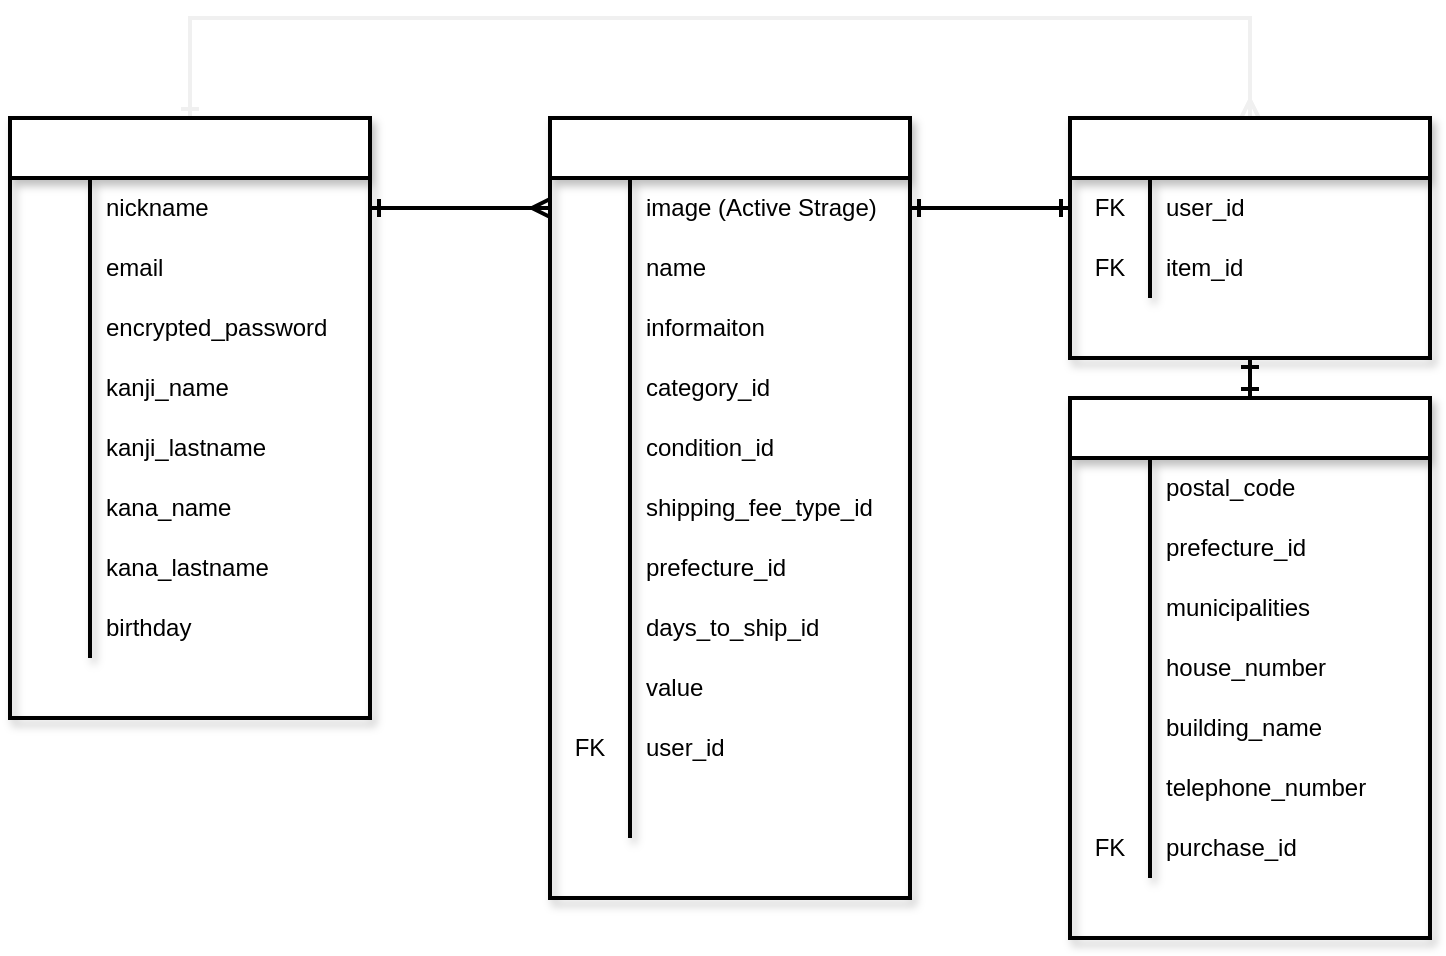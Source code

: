<mxfile version="13.10.0" type="embed" pages="2">
    <diagram id="eeo6MsX598e6cD8DwLgK" name="ページ1">
        <mxGraphModel dx="480" dy="655" grid="1" gridSize="10" guides="1" tooltips="1" connect="1" arrows="1" fold="1" page="1" pageScale="1" pageWidth="850" pageHeight="1100" math="0" shadow="0">
            <root>
                <mxCell id="0"/>
                <mxCell id="1" parent="0"/>
                <mxCell id="oDnXnmrruXlQeNwUfz4k-198" style="edgeStyle=orthogonalEdgeStyle;rounded=0;orthogonalLoop=1;jettySize=auto;html=1;startArrow=ERone;startFill=0;endArrow=ERmany;endFill=0;strokeColor=#f0f0f0;strokeWidth=2;fontColor=none;entryX=0.5;entryY=0;entryDx=0;entryDy=0;" parent="1" source="oDnXnmrruXlQeNwUfz4k-105" target="2" edge="1">
                    <mxGeometry relative="1" as="geometry">
                        <Array as="points">
                            <mxPoint x="170" y="180"/>
                            <mxPoint x="700" y="180"/>
                        </Array>
                        <mxPoint x="707" y="220" as="targetPoint"/>
                    </mxGeometry>
                </mxCell>
                <mxCell id="oDnXnmrruXlQeNwUfz4k-105" value="&lt;font color=&quot;#ffffff&quot;&gt;users&lt;/font&gt;" style="shape=table;html=1;whiteSpace=wrap;startSize=30;container=1;collapsible=0;childLayout=tableLayout;fixedRows=1;rowLines=0;fontStyle=1;align=center;shadow=1;strokeWidth=2;fontColor=none;" parent="1" vertex="1">
                    <mxGeometry x="80" y="230" width="180" height="300" as="geometry"/>
                </mxCell>
                <mxCell id="oDnXnmrruXlQeNwUfz4k-106" value="" style="shape=partialRectangle;html=1;whiteSpace=wrap;collapsible=0;dropTarget=0;pointerEvents=0;fillColor=none;top=0;left=0;bottom=1;right=0;points=[[0,0.5],[1,0.5]];portConstraint=eastwest;strokeColor=none;" parent="oDnXnmrruXlQeNwUfz4k-105" vertex="1">
                    <mxGeometry y="30" width="180" height="30" as="geometry"/>
                </mxCell>
                <mxCell id="oDnXnmrruXlQeNwUfz4k-107" value="" style="shape=partialRectangle;html=1;whiteSpace=wrap;connectable=0;fillColor=none;top=0;left=0;bottom=0;right=0;overflow=hidden;" parent="oDnXnmrruXlQeNwUfz4k-106" vertex="1">
                    <mxGeometry width="40" height="30" as="geometry"/>
                </mxCell>
                <mxCell id="oDnXnmrruXlQeNwUfz4k-108" value="nickname" style="shape=partialRectangle;html=1;whiteSpace=wrap;connectable=0;fillColor=none;top=0;left=0;bottom=0;right=0;align=left;spacingLeft=6;overflow=hidden;" parent="oDnXnmrruXlQeNwUfz4k-106" vertex="1">
                    <mxGeometry x="40" width="140" height="30" as="geometry"/>
                </mxCell>
                <mxCell id="oDnXnmrruXlQeNwUfz4k-109" value="" style="shape=partialRectangle;html=1;whiteSpace=wrap;collapsible=0;dropTarget=0;pointerEvents=0;fillColor=none;top=0;left=0;bottom=0;right=0;points=[[0,0.5],[1,0.5]];portConstraint=eastwest;" parent="oDnXnmrruXlQeNwUfz4k-105" vertex="1">
                    <mxGeometry y="60" width="180" height="30" as="geometry"/>
                </mxCell>
                <mxCell id="oDnXnmrruXlQeNwUfz4k-110" value="" style="shape=partialRectangle;html=1;whiteSpace=wrap;connectable=0;fillColor=none;top=0;left=0;bottom=0;right=0;overflow=hidden;" parent="oDnXnmrruXlQeNwUfz4k-109" vertex="1">
                    <mxGeometry width="40" height="30" as="geometry"/>
                </mxCell>
                <mxCell id="oDnXnmrruXlQeNwUfz4k-111" value="email" style="shape=partialRectangle;html=1;whiteSpace=wrap;connectable=0;fillColor=none;top=0;left=0;bottom=0;right=0;align=left;spacingLeft=6;overflow=hidden;" parent="oDnXnmrruXlQeNwUfz4k-109" vertex="1">
                    <mxGeometry x="40" width="140" height="30" as="geometry"/>
                </mxCell>
                <mxCell id="oDnXnmrruXlQeNwUfz4k-112" value="" style="shape=partialRectangle;html=1;whiteSpace=wrap;collapsible=0;dropTarget=0;pointerEvents=0;fillColor=none;top=0;left=0;bottom=0;right=0;points=[[0,0.5],[1,0.5]];portConstraint=eastwest;" parent="oDnXnmrruXlQeNwUfz4k-105" vertex="1">
                    <mxGeometry y="90" width="180" height="30" as="geometry"/>
                </mxCell>
                <mxCell id="oDnXnmrruXlQeNwUfz4k-113" value="" style="shape=partialRectangle;html=1;whiteSpace=wrap;connectable=0;fillColor=none;top=0;left=0;bottom=0;right=0;overflow=hidden;" parent="oDnXnmrruXlQeNwUfz4k-112" vertex="1">
                    <mxGeometry width="40" height="30" as="geometry"/>
                </mxCell>
                <mxCell id="oDnXnmrruXlQeNwUfz4k-114" value="encrypted_password" style="shape=partialRectangle;html=1;whiteSpace=wrap;connectable=0;fillColor=none;top=0;left=0;bottom=0;right=0;align=left;spacingLeft=6;overflow=hidden;" parent="oDnXnmrruXlQeNwUfz4k-112" vertex="1">
                    <mxGeometry x="40" width="140" height="30" as="geometry"/>
                </mxCell>
                <mxCell id="oDnXnmrruXlQeNwUfz4k-136" style="shape=partialRectangle;html=1;whiteSpace=wrap;collapsible=0;dropTarget=0;pointerEvents=0;fillColor=none;top=0;left=0;bottom=0;right=0;points=[[0,0.5],[1,0.5]];portConstraint=eastwest;" parent="oDnXnmrruXlQeNwUfz4k-105" vertex="1">
                    <mxGeometry y="120" width="180" height="30" as="geometry"/>
                </mxCell>
                <mxCell id="oDnXnmrruXlQeNwUfz4k-137" value="" style="shape=partialRectangle;html=1;whiteSpace=wrap;connectable=0;fillColor=none;top=0;left=0;bottom=0;right=0;overflow=hidden;" parent="oDnXnmrruXlQeNwUfz4k-136" vertex="1">
                    <mxGeometry width="40" height="30" as="geometry"/>
                </mxCell>
                <mxCell id="oDnXnmrruXlQeNwUfz4k-138" value="kanji_name" style="shape=partialRectangle;html=1;whiteSpace=wrap;connectable=0;fillColor=none;top=0;left=0;bottom=0;right=0;align=left;spacingLeft=6;overflow=hidden;" parent="oDnXnmrruXlQeNwUfz4k-136" vertex="1">
                    <mxGeometry x="40" width="140" height="30" as="geometry"/>
                </mxCell>
                <mxCell id="33" style="shape=partialRectangle;html=1;whiteSpace=wrap;collapsible=0;dropTarget=0;pointerEvents=0;fillColor=none;top=0;left=0;bottom=0;right=0;points=[[0,0.5],[1,0.5]];portConstraint=eastwest;" parent="oDnXnmrruXlQeNwUfz4k-105" vertex="1">
                    <mxGeometry y="150" width="180" height="30" as="geometry"/>
                </mxCell>
                <mxCell id="34" style="shape=partialRectangle;html=1;whiteSpace=wrap;connectable=0;fillColor=none;top=0;left=0;bottom=0;right=0;overflow=hidden;" parent="33" vertex="1">
                    <mxGeometry width="40" height="30" as="geometry"/>
                </mxCell>
                <mxCell id="35" value="kanji_lastname" style="shape=partialRectangle;html=1;whiteSpace=wrap;connectable=0;fillColor=none;top=0;left=0;bottom=0;right=0;align=left;spacingLeft=6;overflow=hidden;" parent="33" vertex="1">
                    <mxGeometry x="40" width="140" height="30" as="geometry"/>
                </mxCell>
                <mxCell id="oDnXnmrruXlQeNwUfz4k-142" style="shape=partialRectangle;html=1;whiteSpace=wrap;collapsible=0;dropTarget=0;pointerEvents=0;fillColor=none;top=0;left=0;bottom=0;right=0;points=[[0,0.5],[1,0.5]];portConstraint=eastwest;" parent="oDnXnmrruXlQeNwUfz4k-105" vertex="1">
                    <mxGeometry y="180" width="180" height="30" as="geometry"/>
                </mxCell>
                <mxCell id="oDnXnmrruXlQeNwUfz4k-143" style="shape=partialRectangle;html=1;whiteSpace=wrap;connectable=0;fillColor=none;top=0;left=0;bottom=0;right=0;overflow=hidden;" parent="oDnXnmrruXlQeNwUfz4k-142" vertex="1">
                    <mxGeometry width="40" height="30" as="geometry"/>
                </mxCell>
                <mxCell id="oDnXnmrruXlQeNwUfz4k-144" value="kana_name" style="shape=partialRectangle;html=1;whiteSpace=wrap;connectable=0;fillColor=none;top=0;left=0;bottom=0;right=0;align=left;spacingLeft=6;overflow=hidden;" parent="oDnXnmrruXlQeNwUfz4k-142" vertex="1">
                    <mxGeometry x="40" width="140" height="30" as="geometry"/>
                </mxCell>
                <mxCell id="36" style="shape=partialRectangle;html=1;whiteSpace=wrap;collapsible=0;dropTarget=0;pointerEvents=0;fillColor=none;top=0;left=0;bottom=0;right=0;points=[[0,0.5],[1,0.5]];portConstraint=eastwest;" parent="oDnXnmrruXlQeNwUfz4k-105" vertex="1">
                    <mxGeometry y="210" width="180" height="30" as="geometry"/>
                </mxCell>
                <mxCell id="37" style="shape=partialRectangle;html=1;whiteSpace=wrap;connectable=0;fillColor=none;top=0;left=0;bottom=0;right=0;overflow=hidden;" parent="36" vertex="1">
                    <mxGeometry width="40" height="30" as="geometry"/>
                </mxCell>
                <mxCell id="38" value="kana_lastname" style="shape=partialRectangle;html=1;whiteSpace=wrap;connectable=0;fillColor=none;top=0;left=0;bottom=0;right=0;align=left;spacingLeft=6;overflow=hidden;" parent="36" vertex="1">
                    <mxGeometry x="40" width="140" height="30" as="geometry"/>
                </mxCell>
                <mxCell id="oDnXnmrruXlQeNwUfz4k-139" style="shape=partialRectangle;html=1;whiteSpace=wrap;collapsible=0;dropTarget=0;pointerEvents=0;fillColor=none;top=0;left=0;bottom=0;right=0;points=[[0,0.5],[1,0.5]];portConstraint=eastwest;" parent="oDnXnmrruXlQeNwUfz4k-105" vertex="1">
                    <mxGeometry y="240" width="180" height="30" as="geometry"/>
                </mxCell>
                <mxCell id="oDnXnmrruXlQeNwUfz4k-140" style="shape=partialRectangle;html=1;whiteSpace=wrap;connectable=0;fillColor=none;top=0;left=0;bottom=0;right=0;overflow=hidden;" parent="oDnXnmrruXlQeNwUfz4k-139" vertex="1">
                    <mxGeometry width="40" height="30" as="geometry"/>
                </mxCell>
                <mxCell id="oDnXnmrruXlQeNwUfz4k-141" value="birthday" style="shape=partialRectangle;html=1;whiteSpace=wrap;connectable=0;fillColor=none;top=0;left=0;bottom=0;right=0;align=left;spacingLeft=6;overflow=hidden;" parent="oDnXnmrruXlQeNwUfz4k-139" vertex="1">
                    <mxGeometry x="40" width="140" height="30" as="geometry"/>
                </mxCell>
                <mxCell id="oDnXnmrruXlQeNwUfz4k-116" value="&lt;font color=&quot;#ffffff&quot;&gt;items&lt;br&gt;&lt;/font&gt;" style="shape=table;html=1;whiteSpace=wrap;startSize=30;container=1;collapsible=0;childLayout=tableLayout;fixedRows=1;rowLines=0;fontStyle=1;align=center;shadow=1;strokeWidth=2;fontColor=none;" parent="1" vertex="1">
                    <mxGeometry x="350" y="230" width="180" height="390" as="geometry"/>
                </mxCell>
                <mxCell id="oDnXnmrruXlQeNwUfz4k-117" value="" style="shape=partialRectangle;html=1;whiteSpace=wrap;collapsible=0;dropTarget=0;pointerEvents=0;fillColor=none;top=0;left=0;bottom=1;right=0;points=[[0,0.5],[1,0.5]];portConstraint=eastwest;strokeColor=none;" parent="oDnXnmrruXlQeNwUfz4k-116" vertex="1">
                    <mxGeometry y="30" width="180" height="30" as="geometry"/>
                </mxCell>
                <mxCell id="oDnXnmrruXlQeNwUfz4k-118" value="" style="shape=partialRectangle;html=1;whiteSpace=wrap;connectable=0;fillColor=none;top=0;left=0;bottom=0;right=0;overflow=hidden;" parent="oDnXnmrruXlQeNwUfz4k-117" vertex="1">
                    <mxGeometry width="40" height="30" as="geometry"/>
                </mxCell>
                <mxCell id="oDnXnmrruXlQeNwUfz4k-119" value="image (Active Strage)" style="shape=partialRectangle;html=1;whiteSpace=wrap;connectable=0;fillColor=none;top=0;left=0;bottom=0;right=0;align=left;spacingLeft=6;overflow=hidden;" parent="oDnXnmrruXlQeNwUfz4k-117" vertex="1">
                    <mxGeometry x="40" width="140" height="30" as="geometry"/>
                </mxCell>
                <mxCell id="oDnXnmrruXlQeNwUfz4k-120" value="" style="shape=partialRectangle;html=1;whiteSpace=wrap;collapsible=0;dropTarget=0;pointerEvents=0;fillColor=none;top=0;left=0;bottom=0;right=0;points=[[0,0.5],[1,0.5]];portConstraint=eastwest;" parent="oDnXnmrruXlQeNwUfz4k-116" vertex="1">
                    <mxGeometry y="60" width="180" height="30" as="geometry"/>
                </mxCell>
                <mxCell id="oDnXnmrruXlQeNwUfz4k-121" value="" style="shape=partialRectangle;html=1;whiteSpace=wrap;connectable=0;fillColor=none;top=0;left=0;bottom=0;right=0;overflow=hidden;" parent="oDnXnmrruXlQeNwUfz4k-120" vertex="1">
                    <mxGeometry width="40" height="30" as="geometry"/>
                </mxCell>
                <mxCell id="oDnXnmrruXlQeNwUfz4k-122" value="name" style="shape=partialRectangle;html=1;whiteSpace=wrap;connectable=0;fillColor=none;top=0;left=0;bottom=0;right=0;align=left;spacingLeft=6;overflow=hidden;" parent="oDnXnmrruXlQeNwUfz4k-120" vertex="1">
                    <mxGeometry x="40" width="140" height="30" as="geometry"/>
                </mxCell>
                <mxCell id="oDnXnmrruXlQeNwUfz4k-123" value="" style="shape=partialRectangle;html=1;whiteSpace=wrap;collapsible=0;dropTarget=0;pointerEvents=0;fillColor=none;top=0;left=0;bottom=0;right=0;points=[[0,0.5],[1,0.5]];portConstraint=eastwest;" parent="oDnXnmrruXlQeNwUfz4k-116" vertex="1">
                    <mxGeometry y="90" width="180" height="30" as="geometry"/>
                </mxCell>
                <mxCell id="oDnXnmrruXlQeNwUfz4k-124" value="" style="shape=partialRectangle;html=1;whiteSpace=wrap;connectable=0;fillColor=none;top=0;left=0;bottom=0;right=0;overflow=hidden;" parent="oDnXnmrruXlQeNwUfz4k-123" vertex="1">
                    <mxGeometry width="40" height="30" as="geometry"/>
                </mxCell>
                <mxCell id="oDnXnmrruXlQeNwUfz4k-125" value="informaiton" style="shape=partialRectangle;html=1;whiteSpace=wrap;connectable=0;fillColor=none;top=0;left=0;bottom=0;right=0;align=left;spacingLeft=6;overflow=hidden;" parent="oDnXnmrruXlQeNwUfz4k-123" vertex="1">
                    <mxGeometry x="40" width="140" height="30" as="geometry"/>
                </mxCell>
                <mxCell id="oDnXnmrruXlQeNwUfz4k-148" style="shape=partialRectangle;html=1;whiteSpace=wrap;collapsible=0;dropTarget=0;pointerEvents=0;fillColor=none;top=0;left=0;bottom=0;right=0;points=[[0,0.5],[1,0.5]];portConstraint=eastwest;" parent="oDnXnmrruXlQeNwUfz4k-116" vertex="1">
                    <mxGeometry y="120" width="180" height="30" as="geometry"/>
                </mxCell>
                <mxCell id="oDnXnmrruXlQeNwUfz4k-149" style="shape=partialRectangle;html=1;whiteSpace=wrap;connectable=0;fillColor=none;top=0;left=0;bottom=0;right=0;overflow=hidden;" parent="oDnXnmrruXlQeNwUfz4k-148" vertex="1">
                    <mxGeometry width="40" height="30" as="geometry"/>
                </mxCell>
                <mxCell id="oDnXnmrruXlQeNwUfz4k-150" value="category_id" style="shape=partialRectangle;html=1;whiteSpace=wrap;connectable=0;fillColor=none;top=0;left=0;bottom=0;right=0;align=left;spacingLeft=6;overflow=hidden;" parent="oDnXnmrruXlQeNwUfz4k-148" vertex="1">
                    <mxGeometry x="40" width="140" height="30" as="geometry"/>
                </mxCell>
                <mxCell id="oDnXnmrruXlQeNwUfz4k-151" style="shape=partialRectangle;html=1;whiteSpace=wrap;collapsible=0;dropTarget=0;pointerEvents=0;fillColor=none;top=0;left=0;bottom=0;right=0;points=[[0,0.5],[1,0.5]];portConstraint=eastwest;" parent="oDnXnmrruXlQeNwUfz4k-116" vertex="1">
                    <mxGeometry y="150" width="180" height="30" as="geometry"/>
                </mxCell>
                <mxCell id="oDnXnmrruXlQeNwUfz4k-152" style="shape=partialRectangle;html=1;whiteSpace=wrap;connectable=0;fillColor=none;top=0;left=0;bottom=0;right=0;overflow=hidden;" parent="oDnXnmrruXlQeNwUfz4k-151" vertex="1">
                    <mxGeometry width="40" height="30" as="geometry"/>
                </mxCell>
                <mxCell id="oDnXnmrruXlQeNwUfz4k-153" value="condition_id" style="shape=partialRectangle;html=1;whiteSpace=wrap;connectable=0;fillColor=none;top=0;left=0;bottom=0;right=0;align=left;spacingLeft=6;overflow=hidden;" parent="oDnXnmrruXlQeNwUfz4k-151" vertex="1">
                    <mxGeometry x="40" width="140" height="30" as="geometry"/>
                </mxCell>
                <mxCell id="oDnXnmrruXlQeNwUfz4k-154" style="shape=partialRectangle;html=1;whiteSpace=wrap;collapsible=0;dropTarget=0;pointerEvents=0;fillColor=none;top=0;left=0;bottom=0;right=0;points=[[0,0.5],[1,0.5]];portConstraint=eastwest;" parent="oDnXnmrruXlQeNwUfz4k-116" vertex="1">
                    <mxGeometry y="180" width="180" height="30" as="geometry"/>
                </mxCell>
                <mxCell id="oDnXnmrruXlQeNwUfz4k-155" style="shape=partialRectangle;html=1;whiteSpace=wrap;connectable=0;fillColor=none;top=0;left=0;bottom=0;right=0;overflow=hidden;" parent="oDnXnmrruXlQeNwUfz4k-154" vertex="1">
                    <mxGeometry width="40" height="30" as="geometry"/>
                </mxCell>
                <mxCell id="oDnXnmrruXlQeNwUfz4k-156" value="shipping_fee_type_id" style="shape=partialRectangle;html=1;whiteSpace=wrap;connectable=0;fillColor=none;top=0;left=0;bottom=0;right=0;align=left;spacingLeft=6;overflow=hidden;" parent="oDnXnmrruXlQeNwUfz4k-154" vertex="1">
                    <mxGeometry x="40" width="140" height="30" as="geometry"/>
                </mxCell>
                <mxCell id="oDnXnmrruXlQeNwUfz4k-157" style="shape=partialRectangle;html=1;whiteSpace=wrap;collapsible=0;dropTarget=0;pointerEvents=0;fillColor=none;top=0;left=0;bottom=0;right=0;points=[[0,0.5],[1,0.5]];portConstraint=eastwest;" parent="oDnXnmrruXlQeNwUfz4k-116" vertex="1">
                    <mxGeometry y="210" width="180" height="30" as="geometry"/>
                </mxCell>
                <mxCell id="oDnXnmrruXlQeNwUfz4k-158" style="shape=partialRectangle;html=1;whiteSpace=wrap;connectable=0;fillColor=none;top=0;left=0;bottom=0;right=0;overflow=hidden;" parent="oDnXnmrruXlQeNwUfz4k-157" vertex="1">
                    <mxGeometry width="40" height="30" as="geometry"/>
                </mxCell>
                <mxCell id="oDnXnmrruXlQeNwUfz4k-159" value="prefecture_id" style="shape=partialRectangle;html=1;whiteSpace=wrap;connectable=0;fillColor=none;top=0;left=0;bottom=0;right=0;align=left;spacingLeft=6;overflow=hidden;" parent="oDnXnmrruXlQeNwUfz4k-157" vertex="1">
                    <mxGeometry x="40" width="140" height="30" as="geometry"/>
                </mxCell>
                <mxCell id="oDnXnmrruXlQeNwUfz4k-160" style="shape=partialRectangle;html=1;whiteSpace=wrap;collapsible=0;dropTarget=0;pointerEvents=0;fillColor=none;top=0;left=0;bottom=0;right=0;points=[[0,0.5],[1,0.5]];portConstraint=eastwest;" parent="oDnXnmrruXlQeNwUfz4k-116" vertex="1">
                    <mxGeometry y="240" width="180" height="30" as="geometry"/>
                </mxCell>
                <mxCell id="oDnXnmrruXlQeNwUfz4k-161" style="shape=partialRectangle;html=1;whiteSpace=wrap;connectable=0;fillColor=none;top=0;left=0;bottom=0;right=0;overflow=hidden;" parent="oDnXnmrruXlQeNwUfz4k-160" vertex="1">
                    <mxGeometry width="40" height="30" as="geometry"/>
                </mxCell>
                <mxCell id="oDnXnmrruXlQeNwUfz4k-162" value="days_to_ship_id" style="shape=partialRectangle;html=1;whiteSpace=wrap;connectable=0;fillColor=none;top=0;left=0;bottom=0;right=0;align=left;spacingLeft=6;overflow=hidden;" parent="oDnXnmrruXlQeNwUfz4k-160" vertex="1">
                    <mxGeometry x="40" width="140" height="30" as="geometry"/>
                </mxCell>
                <mxCell id="oDnXnmrruXlQeNwUfz4k-163" style="shape=partialRectangle;html=1;whiteSpace=wrap;collapsible=0;dropTarget=0;pointerEvents=0;fillColor=none;top=0;left=0;bottom=0;right=0;points=[[0,0.5],[1,0.5]];portConstraint=eastwest;" parent="oDnXnmrruXlQeNwUfz4k-116" vertex="1">
                    <mxGeometry y="270" width="180" height="30" as="geometry"/>
                </mxCell>
                <mxCell id="oDnXnmrruXlQeNwUfz4k-164" style="shape=partialRectangle;html=1;whiteSpace=wrap;connectable=0;fillColor=none;top=0;left=0;bottom=0;right=0;overflow=hidden;" parent="oDnXnmrruXlQeNwUfz4k-163" vertex="1">
                    <mxGeometry width="40" height="30" as="geometry"/>
                </mxCell>
                <mxCell id="oDnXnmrruXlQeNwUfz4k-165" value="value" style="shape=partialRectangle;html=1;whiteSpace=wrap;connectable=0;fillColor=none;top=0;left=0;bottom=0;right=0;align=left;spacingLeft=6;overflow=hidden;" parent="oDnXnmrruXlQeNwUfz4k-163" vertex="1">
                    <mxGeometry x="40" width="140" height="30" as="geometry"/>
                </mxCell>
                <mxCell id="oDnXnmrruXlQeNwUfz4k-206" style="shape=partialRectangle;html=1;whiteSpace=wrap;collapsible=0;dropTarget=0;pointerEvents=0;fillColor=none;top=0;left=0;bottom=0;right=0;points=[[0,0.5],[1,0.5]];portConstraint=eastwest;" parent="oDnXnmrruXlQeNwUfz4k-116" vertex="1">
                    <mxGeometry y="300" width="180" height="30" as="geometry"/>
                </mxCell>
                <mxCell id="oDnXnmrruXlQeNwUfz4k-207" value="FK" style="shape=partialRectangle;html=1;whiteSpace=wrap;connectable=0;fillColor=none;top=0;left=0;bottom=0;right=0;overflow=hidden;" parent="oDnXnmrruXlQeNwUfz4k-206" vertex="1">
                    <mxGeometry width="40" height="30" as="geometry"/>
                </mxCell>
                <mxCell id="oDnXnmrruXlQeNwUfz4k-208" value="user_id" style="shape=partialRectangle;html=1;whiteSpace=wrap;connectable=0;fillColor=none;top=0;left=0;bottom=0;right=0;align=left;spacingLeft=6;overflow=hidden;" parent="oDnXnmrruXlQeNwUfz4k-206" vertex="1">
                    <mxGeometry x="40" width="140" height="30" as="geometry"/>
                </mxCell>
                <mxCell id="oDnXnmrruXlQeNwUfz4k-209" style="shape=partialRectangle;html=1;whiteSpace=wrap;collapsible=0;dropTarget=0;pointerEvents=0;fillColor=none;top=0;left=0;bottom=0;right=0;points=[[0,0.5],[1,0.5]];portConstraint=eastwest;" parent="oDnXnmrruXlQeNwUfz4k-116" vertex="1">
                    <mxGeometry y="330" width="180" height="30" as="geometry"/>
                </mxCell>
                <mxCell id="oDnXnmrruXlQeNwUfz4k-210" value="" style="shape=partialRectangle;html=1;whiteSpace=wrap;connectable=0;fillColor=none;top=0;left=0;bottom=0;right=0;overflow=hidden;" parent="oDnXnmrruXlQeNwUfz4k-209" vertex="1">
                    <mxGeometry width="40" height="30" as="geometry"/>
                </mxCell>
                <mxCell id="oDnXnmrruXlQeNwUfz4k-211" value="" style="shape=partialRectangle;html=1;whiteSpace=wrap;connectable=0;fillColor=none;top=0;left=0;bottom=0;right=0;align=left;spacingLeft=6;overflow=hidden;" parent="oDnXnmrruXlQeNwUfz4k-209" vertex="1">
                    <mxGeometry x="40" width="140" height="30" as="geometry"/>
                </mxCell>
                <mxCell id="oDnXnmrruXlQeNwUfz4k-126" value="&lt;font color=&quot;#ffffff&quot;&gt;addresses&lt;/font&gt;" style="shape=table;html=1;whiteSpace=wrap;startSize=30;container=1;collapsible=0;childLayout=tableLayout;fixedRows=1;rowLines=0;fontStyle=1;align=center;shadow=1;strokeWidth=2;fontColor=none;" parent="1" vertex="1">
                    <mxGeometry x="610" y="370" width="180" height="270" as="geometry"/>
                </mxCell>
                <mxCell id="22" style="shape=partialRectangle;html=1;whiteSpace=wrap;collapsible=0;dropTarget=0;pointerEvents=0;fillColor=none;top=0;left=0;bottom=0;right=0;points=[[0,0.5],[1,0.5]];portConstraint=eastwest;" parent="oDnXnmrruXlQeNwUfz4k-126" vertex="1">
                    <mxGeometry y="30" width="180" height="30" as="geometry"/>
                </mxCell>
                <mxCell id="23" style="shape=partialRectangle;html=1;whiteSpace=wrap;connectable=0;fillColor=none;top=0;left=0;bottom=0;right=0;overflow=hidden;" parent="22" vertex="1">
                    <mxGeometry width="40" height="30" as="geometry"/>
                </mxCell>
                <mxCell id="24" value="postal_code" style="shape=partialRectangle;html=1;whiteSpace=wrap;connectable=0;fillColor=none;top=0;left=0;bottom=0;right=0;align=left;spacingLeft=6;overflow=hidden;" parent="22" vertex="1">
                    <mxGeometry x="40" width="140" height="30" as="geometry"/>
                </mxCell>
                <mxCell id="oDnXnmrruXlQeNwUfz4k-190" style="shape=partialRectangle;html=1;whiteSpace=wrap;collapsible=0;dropTarget=0;pointerEvents=0;fillColor=none;top=0;left=0;bottom=0;right=0;points=[[0,0.5],[1,0.5]];portConstraint=eastwest;" parent="oDnXnmrruXlQeNwUfz4k-126" vertex="1">
                    <mxGeometry y="60" width="180" height="30" as="geometry"/>
                </mxCell>
                <mxCell id="oDnXnmrruXlQeNwUfz4k-191" style="shape=partialRectangle;html=1;whiteSpace=wrap;connectable=0;fillColor=none;top=0;left=0;bottom=0;right=0;overflow=hidden;" parent="oDnXnmrruXlQeNwUfz4k-190" vertex="1">
                    <mxGeometry width="40" height="30" as="geometry"/>
                </mxCell>
                <mxCell id="oDnXnmrruXlQeNwUfz4k-192" value="prefecture_id" style="shape=partialRectangle;html=1;whiteSpace=wrap;connectable=0;fillColor=none;top=0;left=0;bottom=0;right=0;align=left;spacingLeft=6;overflow=hidden;" parent="oDnXnmrruXlQeNwUfz4k-190" vertex="1">
                    <mxGeometry x="40" width="140" height="30" as="geometry"/>
                </mxCell>
                <mxCell id="oDnXnmrruXlQeNwUfz4k-187" style="shape=partialRectangle;html=1;whiteSpace=wrap;collapsible=0;dropTarget=0;pointerEvents=0;fillColor=none;top=0;left=0;bottom=0;right=0;points=[[0,0.5],[1,0.5]];portConstraint=eastwest;" parent="oDnXnmrruXlQeNwUfz4k-126" vertex="1">
                    <mxGeometry y="90" width="180" height="30" as="geometry"/>
                </mxCell>
                <mxCell id="oDnXnmrruXlQeNwUfz4k-188" style="shape=partialRectangle;html=1;whiteSpace=wrap;connectable=0;fillColor=none;top=0;left=0;bottom=0;right=0;overflow=hidden;" parent="oDnXnmrruXlQeNwUfz4k-187" vertex="1">
                    <mxGeometry width="40" height="30" as="geometry"/>
                </mxCell>
                <mxCell id="oDnXnmrruXlQeNwUfz4k-189" value="municipalities" style="shape=partialRectangle;html=1;whiteSpace=wrap;connectable=0;fillColor=none;top=0;left=0;bottom=0;right=0;align=left;spacingLeft=6;overflow=hidden;" parent="oDnXnmrruXlQeNwUfz4k-187" vertex="1">
                    <mxGeometry x="40" width="140" height="30" as="geometry"/>
                </mxCell>
                <mxCell id="oDnXnmrruXlQeNwUfz4k-184" style="shape=partialRectangle;html=1;whiteSpace=wrap;collapsible=0;dropTarget=0;pointerEvents=0;fillColor=none;top=0;left=0;bottom=0;right=0;points=[[0,0.5],[1,0.5]];portConstraint=eastwest;" parent="oDnXnmrruXlQeNwUfz4k-126" vertex="1">
                    <mxGeometry y="120" width="180" height="30" as="geometry"/>
                </mxCell>
                <mxCell id="oDnXnmrruXlQeNwUfz4k-185" style="shape=partialRectangle;html=1;whiteSpace=wrap;connectable=0;fillColor=none;top=0;left=0;bottom=0;right=0;overflow=hidden;" parent="oDnXnmrruXlQeNwUfz4k-184" vertex="1">
                    <mxGeometry width="40" height="30" as="geometry"/>
                </mxCell>
                <mxCell id="oDnXnmrruXlQeNwUfz4k-186" value="house_number" style="shape=partialRectangle;html=1;whiteSpace=wrap;connectable=0;fillColor=none;top=0;left=0;bottom=0;right=0;align=left;spacingLeft=6;overflow=hidden;" parent="oDnXnmrruXlQeNwUfz4k-184" vertex="1">
                    <mxGeometry x="40" width="140" height="30" as="geometry"/>
                </mxCell>
                <mxCell id="oDnXnmrruXlQeNwUfz4k-181" style="shape=partialRectangle;html=1;whiteSpace=wrap;collapsible=0;dropTarget=0;pointerEvents=0;fillColor=none;top=0;left=0;bottom=0;right=0;points=[[0,0.5],[1,0.5]];portConstraint=eastwest;" parent="oDnXnmrruXlQeNwUfz4k-126" vertex="1">
                    <mxGeometry y="150" width="180" height="30" as="geometry"/>
                </mxCell>
                <mxCell id="oDnXnmrruXlQeNwUfz4k-182" style="shape=partialRectangle;html=1;whiteSpace=wrap;connectable=0;fillColor=none;top=0;left=0;bottom=0;right=0;overflow=hidden;" parent="oDnXnmrruXlQeNwUfz4k-181" vertex="1">
                    <mxGeometry width="40" height="30" as="geometry"/>
                </mxCell>
                <mxCell id="oDnXnmrruXlQeNwUfz4k-183" value="building_name" style="shape=partialRectangle;html=1;whiteSpace=wrap;connectable=0;fillColor=none;top=0;left=0;bottom=0;right=0;align=left;spacingLeft=6;overflow=hidden;" parent="oDnXnmrruXlQeNwUfz4k-181" vertex="1">
                    <mxGeometry x="40" width="140" height="30" as="geometry"/>
                </mxCell>
                <mxCell id="oDnXnmrruXlQeNwUfz4k-178" style="shape=partialRectangle;html=1;whiteSpace=wrap;collapsible=0;dropTarget=0;pointerEvents=0;fillColor=none;top=0;left=0;bottom=0;right=0;points=[[0,0.5],[1,0.5]];portConstraint=eastwest;" parent="oDnXnmrruXlQeNwUfz4k-126" vertex="1">
                    <mxGeometry y="180" width="180" height="30" as="geometry"/>
                </mxCell>
                <mxCell id="oDnXnmrruXlQeNwUfz4k-179" style="shape=partialRectangle;html=1;whiteSpace=wrap;connectable=0;fillColor=none;top=0;left=0;bottom=0;right=0;overflow=hidden;" parent="oDnXnmrruXlQeNwUfz4k-178" vertex="1">
                    <mxGeometry width="40" height="30" as="geometry"/>
                </mxCell>
                <mxCell id="oDnXnmrruXlQeNwUfz4k-180" value="telephone_number" style="shape=partialRectangle;html=1;whiteSpace=wrap;connectable=0;fillColor=none;top=0;left=0;bottom=0;right=0;align=left;spacingLeft=6;overflow=hidden;" parent="oDnXnmrruXlQeNwUfz4k-178" vertex="1">
                    <mxGeometry x="40" width="140" height="30" as="geometry"/>
                </mxCell>
                <mxCell id="30" style="shape=partialRectangle;html=1;whiteSpace=wrap;collapsible=0;dropTarget=0;pointerEvents=0;fillColor=none;top=0;left=0;bottom=0;right=0;points=[[0,0.5],[1,0.5]];portConstraint=eastwest;" parent="oDnXnmrruXlQeNwUfz4k-126" vertex="1">
                    <mxGeometry y="210" width="180" height="30" as="geometry"/>
                </mxCell>
                <mxCell id="31" value="FK" style="shape=partialRectangle;html=1;whiteSpace=wrap;connectable=0;fillColor=none;top=0;left=0;bottom=0;right=0;overflow=hidden;" parent="30" vertex="1">
                    <mxGeometry width="40" height="30" as="geometry"/>
                </mxCell>
                <mxCell id="32" value="purchase_id" style="shape=partialRectangle;html=1;whiteSpace=wrap;connectable=0;fillColor=none;top=0;left=0;bottom=0;right=0;align=left;spacingLeft=6;overflow=hidden;" parent="30" vertex="1">
                    <mxGeometry x="40" width="140" height="30" as="geometry"/>
                </mxCell>
                <mxCell id="oDnXnmrruXlQeNwUfz4k-196" style="edgeStyle=orthogonalEdgeStyle;rounded=0;orthogonalLoop=1;jettySize=auto;html=1;startArrow=ERone;startFill=0;endArrow=ERmany;endFill=0;strokeColor=#f0f0f0;strokeWidth=2;fontColor=none;" parent="1" target="oDnXnmrruXlQeNwUfz4k-157" edge="1">
                    <mxGeometry relative="1" as="geometry"/>
                </mxCell>
                <mxCell id="21" style="edgeStyle=orthogonalEdgeStyle;rounded=0;orthogonalLoop=1;jettySize=auto;html=1;exitX=0.5;exitY=1;exitDx=0;exitDy=0;entryX=0.5;entryY=0;entryDx=0;entryDy=0;startArrow=ERone;startFill=0;endArrow=ERone;endFill=0;strokeWidth=2;" parent="1" source="2" target="oDnXnmrruXlQeNwUfz4k-126" edge="1">
                    <mxGeometry relative="1" as="geometry"/>
                </mxCell>
                <mxCell id="2" value="&lt;font color=&quot;#ffffff&quot;&gt;purchases&lt;/font&gt;" style="shape=table;html=1;whiteSpace=wrap;startSize=30;container=1;collapsible=0;childLayout=tableLayout;fixedRows=1;rowLines=0;fontStyle=1;align=center;shadow=1;strokeWidth=2;fontColor=none;" parent="1" vertex="1">
                    <mxGeometry x="610" y="230" width="180" height="120" as="geometry"/>
                </mxCell>
                <mxCell id="3" value="" style="shape=partialRectangle;html=1;whiteSpace=wrap;collapsible=0;dropTarget=0;pointerEvents=0;fillColor=none;top=0;left=0;bottom=1;right=0;points=[[0,0.5],[1,0.5]];portConstraint=eastwest;strokeColor=none;" parent="2" vertex="1">
                    <mxGeometry y="30" width="180" height="30" as="geometry"/>
                </mxCell>
                <mxCell id="4" value="FK" style="shape=partialRectangle;html=1;whiteSpace=wrap;connectable=0;fillColor=none;top=0;left=0;bottom=0;right=0;overflow=hidden;" parent="3" vertex="1">
                    <mxGeometry width="40" height="30" as="geometry"/>
                </mxCell>
                <mxCell id="5" value="user_id" style="shape=partialRectangle;html=1;whiteSpace=wrap;connectable=0;fillColor=none;top=0;left=0;bottom=0;right=0;align=left;spacingLeft=6;overflow=hidden;" parent="3" vertex="1">
                    <mxGeometry x="40" width="140" height="30" as="geometry"/>
                </mxCell>
                <mxCell id="27" style="shape=partialRectangle;html=1;whiteSpace=wrap;collapsible=0;dropTarget=0;pointerEvents=0;fillColor=none;top=0;left=0;bottom=1;right=0;points=[[0,0.5],[1,0.5]];portConstraint=eastwest;strokeColor=none;" parent="2" vertex="1">
                    <mxGeometry y="60" width="180" height="30" as="geometry"/>
                </mxCell>
                <mxCell id="28" value="FK" style="shape=partialRectangle;html=1;whiteSpace=wrap;connectable=0;fillColor=none;top=0;left=0;bottom=0;right=0;overflow=hidden;" parent="27" vertex="1">
                    <mxGeometry width="40" height="30" as="geometry"/>
                </mxCell>
                <mxCell id="29" value="item_id" style="shape=partialRectangle;html=1;whiteSpace=wrap;connectable=0;fillColor=none;top=0;left=0;bottom=0;right=0;align=left;spacingLeft=6;overflow=hidden;" parent="27" vertex="1">
                    <mxGeometry x="40" width="140" height="30" as="geometry"/>
                </mxCell>
                <mxCell id="25" style="edgeStyle=orthogonalEdgeStyle;rounded=0;orthogonalLoop=1;jettySize=auto;html=1;exitX=1;exitY=0.5;exitDx=0;exitDy=0;entryX=0;entryY=0.5;entryDx=0;entryDy=0;startArrow=ERone;startFill=0;endArrow=ERmany;endFill=0;strokeWidth=2;" parent="1" source="oDnXnmrruXlQeNwUfz4k-106" target="oDnXnmrruXlQeNwUfz4k-117" edge="1">
                    <mxGeometry relative="1" as="geometry"/>
                </mxCell>
                <mxCell id="26" style="edgeStyle=orthogonalEdgeStyle;rounded=0;orthogonalLoop=1;jettySize=auto;html=1;exitX=1;exitY=0.5;exitDx=0;exitDy=0;entryX=0;entryY=0.5;entryDx=0;entryDy=0;startArrow=ERone;startFill=0;endArrow=ERone;endFill=0;strokeWidth=2;" parent="1" source="oDnXnmrruXlQeNwUfz4k-117" target="3" edge="1">
                    <mxGeometry relative="1" as="geometry"/>
                </mxCell>
            </root>
        </mxGraphModel>
    </diagram>
    <diagram id="6v3Xof4jFcbsU7R1pZ8z" name="ページ2">
        &#xa;        &#xa;        &#xa;&#xa;&#xa;
        <mxGraphModel dx="723" dy="556" grid="1" gridSize="10" guides="1" tooltips="1" connect="1" arrows="1" fold="1" page="1" pageScale="1" pageWidth="850" pageHeight="1100" math="0" shadow="0">
            &#xa;            &#xa;            &#xa;&#xa;&#xa;
            <root>
                &#xa;                &#xa;                &#xa;&#xa;&#xa;
                <mxCell id="VNdvWyEo6_bajig64bSE-0"/>
                &#xa;                &#xa;                &#xa;&#xa;&#xa;
                <mxCell id="VNdvWyEo6_bajig64bSE-1" parent="VNdvWyEo6_bajig64bSE-0"/>
                &#xa;                &#xa;                &#xa;&#xa;&#xa;
            </root>
            &#xa;            &#xa;            &#xa;&#xa;&#xa;
        </mxGraphModel>
        &#xa;        &#xa;        &#xa;&#xa;&#xa;
    </diagram>
</mxfile>